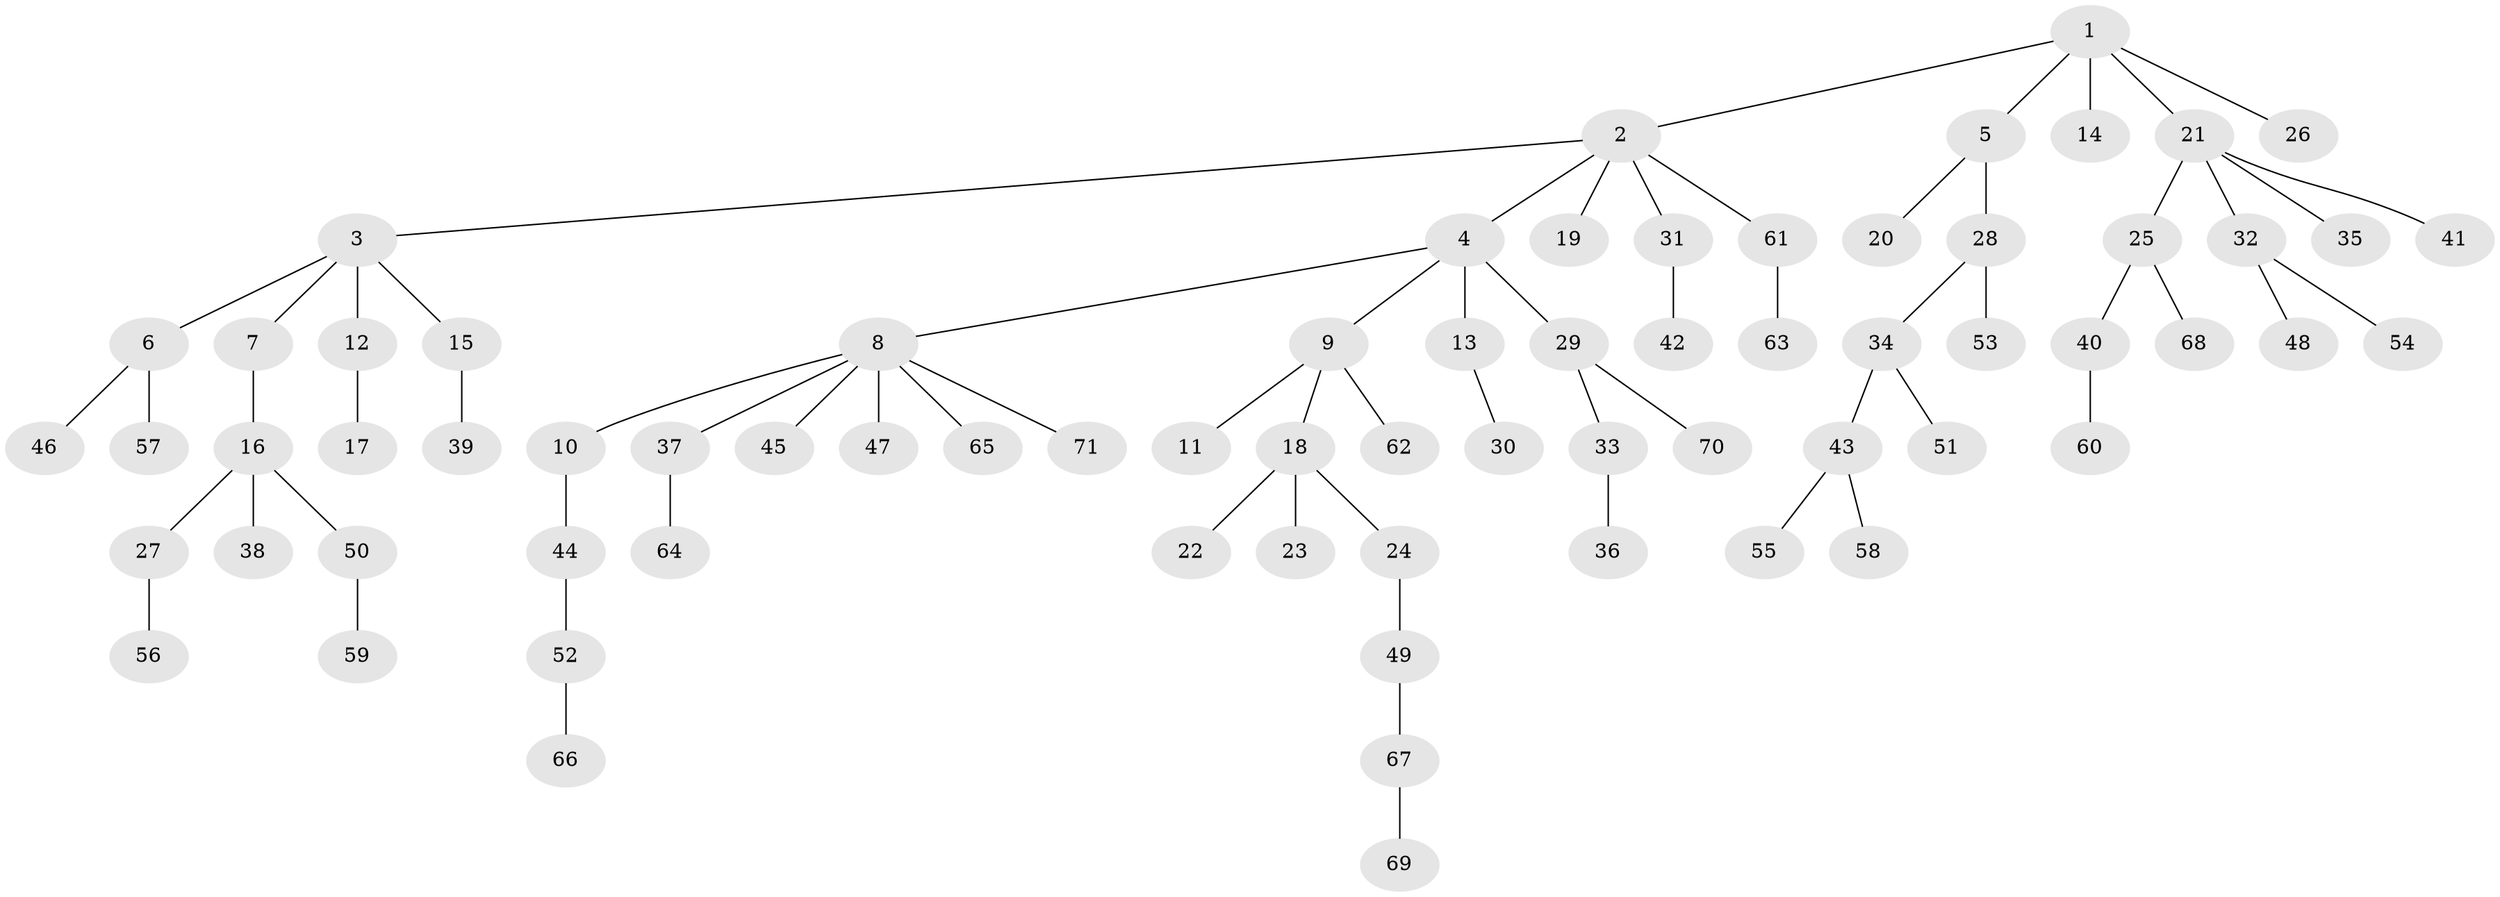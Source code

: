 // Generated by graph-tools (version 1.1) at 2025/52/03/09/25 04:52:23]
// undirected, 71 vertices, 70 edges
graph export_dot {
graph [start="1"]
  node [color=gray90,style=filled];
  1;
  2;
  3;
  4;
  5;
  6;
  7;
  8;
  9;
  10;
  11;
  12;
  13;
  14;
  15;
  16;
  17;
  18;
  19;
  20;
  21;
  22;
  23;
  24;
  25;
  26;
  27;
  28;
  29;
  30;
  31;
  32;
  33;
  34;
  35;
  36;
  37;
  38;
  39;
  40;
  41;
  42;
  43;
  44;
  45;
  46;
  47;
  48;
  49;
  50;
  51;
  52;
  53;
  54;
  55;
  56;
  57;
  58;
  59;
  60;
  61;
  62;
  63;
  64;
  65;
  66;
  67;
  68;
  69;
  70;
  71;
  1 -- 2;
  1 -- 5;
  1 -- 14;
  1 -- 21;
  1 -- 26;
  2 -- 3;
  2 -- 4;
  2 -- 19;
  2 -- 31;
  2 -- 61;
  3 -- 6;
  3 -- 7;
  3 -- 12;
  3 -- 15;
  4 -- 8;
  4 -- 9;
  4 -- 13;
  4 -- 29;
  5 -- 20;
  5 -- 28;
  6 -- 46;
  6 -- 57;
  7 -- 16;
  8 -- 10;
  8 -- 37;
  8 -- 45;
  8 -- 47;
  8 -- 65;
  8 -- 71;
  9 -- 11;
  9 -- 18;
  9 -- 62;
  10 -- 44;
  12 -- 17;
  13 -- 30;
  15 -- 39;
  16 -- 27;
  16 -- 38;
  16 -- 50;
  18 -- 22;
  18 -- 23;
  18 -- 24;
  21 -- 25;
  21 -- 32;
  21 -- 35;
  21 -- 41;
  24 -- 49;
  25 -- 40;
  25 -- 68;
  27 -- 56;
  28 -- 34;
  28 -- 53;
  29 -- 33;
  29 -- 70;
  31 -- 42;
  32 -- 48;
  32 -- 54;
  33 -- 36;
  34 -- 43;
  34 -- 51;
  37 -- 64;
  40 -- 60;
  43 -- 55;
  43 -- 58;
  44 -- 52;
  49 -- 67;
  50 -- 59;
  52 -- 66;
  61 -- 63;
  67 -- 69;
}
